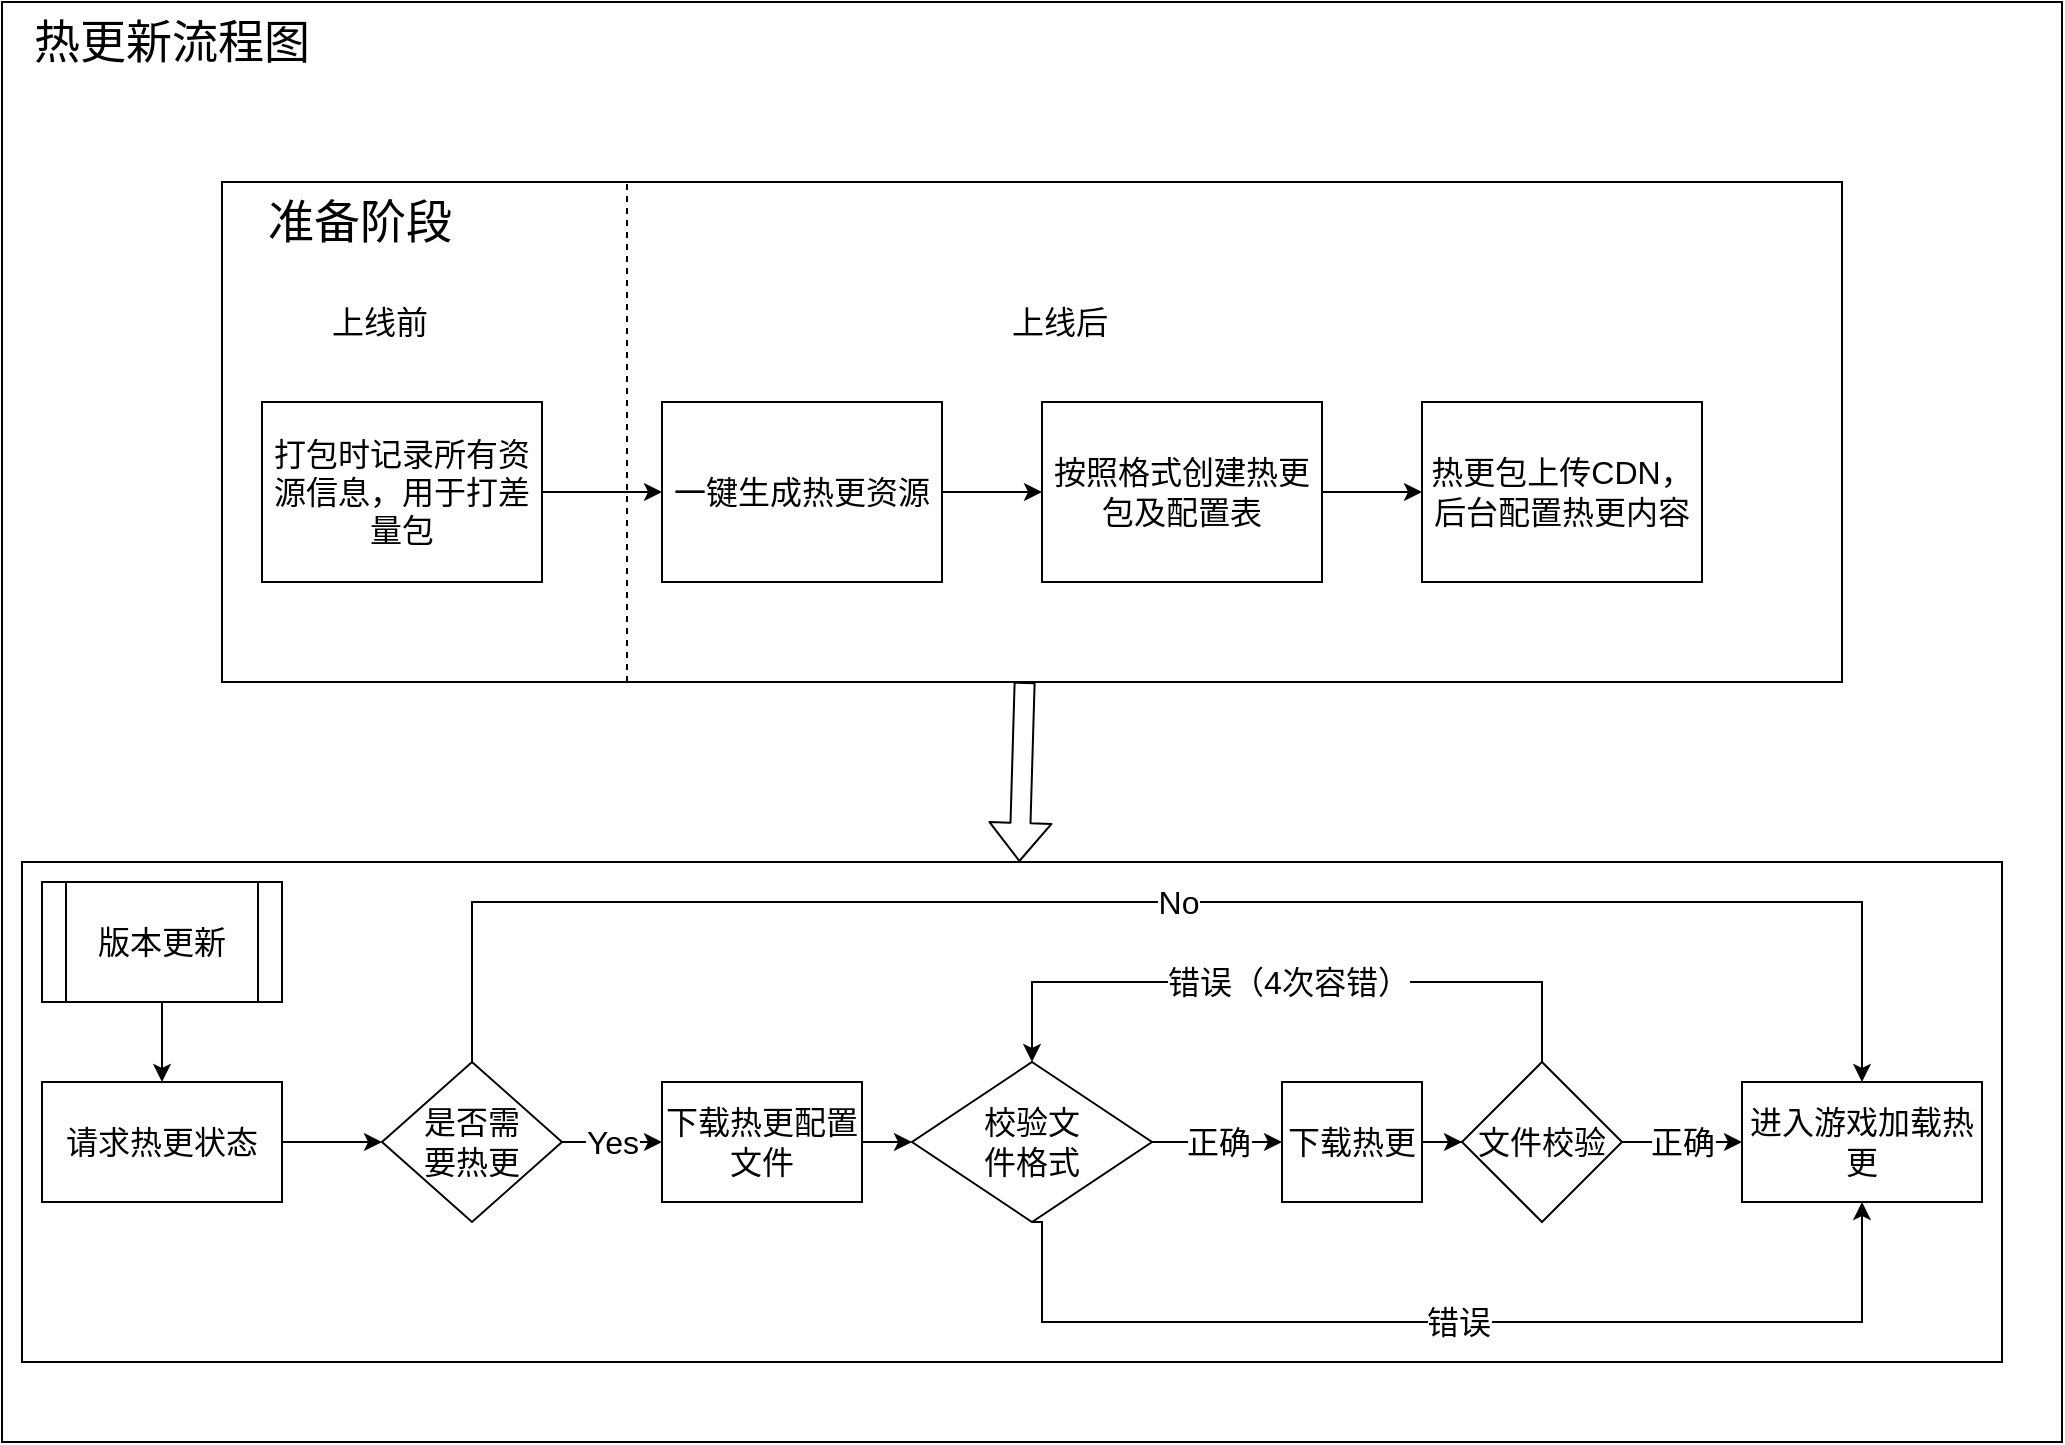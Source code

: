 <mxfile version="15.0.6" type="github">
  <diagram id="C5RBs43oDa-KdzZeNtuy" name="Page-1">
    <mxGraphModel dx="1553" dy="867" grid="1" gridSize="10" guides="1" tooltips="1" connect="1" arrows="1" fold="1" page="1" pageScale="1" pageWidth="827" pageHeight="1169" math="0" shadow="0">
      <root>
        <mxCell id="WIyWlLk6GJQsqaUBKTNV-0" />
        <mxCell id="WIyWlLk6GJQsqaUBKTNV-1" parent="WIyWlLk6GJQsqaUBKTNV-0" />
        <mxCell id="t180DBVzjy8rtIEC0tDh-15" value="" style="rounded=0;whiteSpace=wrap;html=1;fontSize=16;" vertex="1" parent="WIyWlLk6GJQsqaUBKTNV-1">
          <mxGeometry x="60" y="40" width="1030" height="720" as="geometry" />
        </mxCell>
        <mxCell id="t180DBVzjy8rtIEC0tDh-0" value="" style="rounded=0;whiteSpace=wrap;html=1;" vertex="1" parent="WIyWlLk6GJQsqaUBKTNV-1">
          <mxGeometry x="170" y="130" width="810" height="250" as="geometry" />
        </mxCell>
        <mxCell id="t180DBVzjy8rtIEC0tDh-1" value="" style="rounded=0;whiteSpace=wrap;html=1;" vertex="1" parent="WIyWlLk6GJQsqaUBKTNV-1">
          <mxGeometry x="70" y="470" width="990" height="250" as="geometry" />
        </mxCell>
        <mxCell id="t180DBVzjy8rtIEC0tDh-3" value="" style="endArrow=none;dashed=1;html=1;fontSize=23;exitX=0.25;exitY=1;exitDx=0;exitDy=0;entryX=0.25;entryY=0;entryDx=0;entryDy=0;" edge="1" parent="WIyWlLk6GJQsqaUBKTNV-1" source="t180DBVzjy8rtIEC0tDh-0" target="t180DBVzjy8rtIEC0tDh-0">
          <mxGeometry width="50" height="50" relative="1" as="geometry">
            <mxPoint x="310" y="220" as="sourcePoint" />
            <mxPoint x="360" y="170" as="targetPoint" />
          </mxGeometry>
        </mxCell>
        <mxCell id="t180DBVzjy8rtIEC0tDh-5" value="上线前" style="text;html=1;strokeColor=none;fillColor=none;align=center;verticalAlign=middle;whiteSpace=wrap;rounded=0;fontSize=16;" vertex="1" parent="WIyWlLk6GJQsqaUBKTNV-1">
          <mxGeometry x="179" y="180" width="140" height="40" as="geometry" />
        </mxCell>
        <mxCell id="t180DBVzjy8rtIEC0tDh-6" value="上线后" style="text;html=1;strokeColor=none;fillColor=none;align=center;verticalAlign=middle;whiteSpace=wrap;rounded=0;fontSize=16;" vertex="1" parent="WIyWlLk6GJQsqaUBKTNV-1">
          <mxGeometry x="519" y="180" width="140" height="40" as="geometry" />
        </mxCell>
        <mxCell id="t180DBVzjy8rtIEC0tDh-10" style="edgeStyle=orthogonalEdgeStyle;rounded=0;orthogonalLoop=1;jettySize=auto;html=1;fontSize=16;" edge="1" parent="WIyWlLk6GJQsqaUBKTNV-1" source="t180DBVzjy8rtIEC0tDh-7" target="t180DBVzjy8rtIEC0tDh-8">
          <mxGeometry relative="1" as="geometry" />
        </mxCell>
        <mxCell id="t180DBVzjy8rtIEC0tDh-7" value="打包时记录所有资源信息，用于打差量包" style="rounded=0;whiteSpace=wrap;html=1;fontSize=16;" vertex="1" parent="WIyWlLk6GJQsqaUBKTNV-1">
          <mxGeometry x="190" y="240" width="140" height="90" as="geometry" />
        </mxCell>
        <mxCell id="t180DBVzjy8rtIEC0tDh-12" style="edgeStyle=orthogonalEdgeStyle;rounded=0;orthogonalLoop=1;jettySize=auto;html=1;fontSize=16;" edge="1" parent="WIyWlLk6GJQsqaUBKTNV-1" source="t180DBVzjy8rtIEC0tDh-8" target="t180DBVzjy8rtIEC0tDh-11">
          <mxGeometry relative="1" as="geometry" />
        </mxCell>
        <mxCell id="t180DBVzjy8rtIEC0tDh-8" value="一键生成热更资源" style="rounded=0;whiteSpace=wrap;html=1;fontSize=16;" vertex="1" parent="WIyWlLk6GJQsqaUBKTNV-1">
          <mxGeometry x="390" y="240" width="140" height="90" as="geometry" />
        </mxCell>
        <mxCell id="t180DBVzjy8rtIEC0tDh-14" style="edgeStyle=orthogonalEdgeStyle;rounded=0;orthogonalLoop=1;jettySize=auto;html=1;fontSize=16;" edge="1" parent="WIyWlLk6GJQsqaUBKTNV-1" source="t180DBVzjy8rtIEC0tDh-11" target="t180DBVzjy8rtIEC0tDh-13">
          <mxGeometry relative="1" as="geometry" />
        </mxCell>
        <mxCell id="t180DBVzjy8rtIEC0tDh-11" value="按照格式创建热更包及配置表" style="rounded=0;whiteSpace=wrap;html=1;fontSize=16;" vertex="1" parent="WIyWlLk6GJQsqaUBKTNV-1">
          <mxGeometry x="580" y="240" width="140" height="90" as="geometry" />
        </mxCell>
        <mxCell id="t180DBVzjy8rtIEC0tDh-13" value="热更包上传CDN，后台配置热更内容" style="rounded=0;whiteSpace=wrap;html=1;fontSize=16;" vertex="1" parent="WIyWlLk6GJQsqaUBKTNV-1">
          <mxGeometry x="770" y="240" width="140" height="90" as="geometry" />
        </mxCell>
        <mxCell id="t180DBVzjy8rtIEC0tDh-16" value="热更新流程图" style="text;html=1;strokeColor=none;fillColor=none;align=center;verticalAlign=middle;whiteSpace=wrap;rounded=0;fontSize=23;" vertex="1" parent="WIyWlLk6GJQsqaUBKTNV-1">
          <mxGeometry x="60" y="40" width="170" height="40" as="geometry" />
        </mxCell>
        <mxCell id="t180DBVzjy8rtIEC0tDh-19" value="" style="shape=flexArrow;endArrow=classic;html=1;fontSize=16;" edge="1" parent="WIyWlLk6GJQsqaUBKTNV-1" source="t180DBVzjy8rtIEC0tDh-0" target="t180DBVzjy8rtIEC0tDh-1">
          <mxGeometry width="50" height="50" relative="1" as="geometry">
            <mxPoint x="500" y="450" as="sourcePoint" />
            <mxPoint x="550" y="400" as="targetPoint" />
          </mxGeometry>
        </mxCell>
        <mxCell id="t180DBVzjy8rtIEC0tDh-23" value="" style="edgeStyle=orthogonalEdgeStyle;rounded=0;orthogonalLoop=1;jettySize=auto;html=1;fontSize=16;" edge="1" parent="WIyWlLk6GJQsqaUBKTNV-1" source="t180DBVzjy8rtIEC0tDh-21" target="t180DBVzjy8rtIEC0tDh-22">
          <mxGeometry relative="1" as="geometry" />
        </mxCell>
        <mxCell id="t180DBVzjy8rtIEC0tDh-21" value="版本更新" style="shape=process;whiteSpace=wrap;html=1;backgroundOutline=1;fontSize=16;" vertex="1" parent="WIyWlLk6GJQsqaUBKTNV-1">
          <mxGeometry x="80" y="480" width="120" height="60" as="geometry" />
        </mxCell>
        <mxCell id="t180DBVzjy8rtIEC0tDh-25" value="" style="edgeStyle=orthogonalEdgeStyle;rounded=0;orthogonalLoop=1;jettySize=auto;html=1;fontSize=16;" edge="1" parent="WIyWlLk6GJQsqaUBKTNV-1" source="t180DBVzjy8rtIEC0tDh-22" target="t180DBVzjy8rtIEC0tDh-24">
          <mxGeometry relative="1" as="geometry" />
        </mxCell>
        <mxCell id="t180DBVzjy8rtIEC0tDh-22" value="请求热更状态" style="whiteSpace=wrap;html=1;fontSize=16;" vertex="1" parent="WIyWlLk6GJQsqaUBKTNV-1">
          <mxGeometry x="80" y="580" width="120" height="60" as="geometry" />
        </mxCell>
        <mxCell id="t180DBVzjy8rtIEC0tDh-27" value="No" style="edgeStyle=orthogonalEdgeStyle;rounded=0;orthogonalLoop=1;jettySize=auto;html=1;fontSize=16;" edge="1" parent="WIyWlLk6GJQsqaUBKTNV-1" source="t180DBVzjy8rtIEC0tDh-24" target="t180DBVzjy8rtIEC0tDh-26">
          <mxGeometry relative="1" as="geometry">
            <Array as="points">
              <mxPoint x="295" y="490" />
              <mxPoint x="990" y="490" />
            </Array>
          </mxGeometry>
        </mxCell>
        <mxCell id="t180DBVzjy8rtIEC0tDh-29" value="Yes" style="edgeStyle=orthogonalEdgeStyle;rounded=0;orthogonalLoop=1;jettySize=auto;html=1;fontSize=16;" edge="1" parent="WIyWlLk6GJQsqaUBKTNV-1" source="t180DBVzjy8rtIEC0tDh-24" target="t180DBVzjy8rtIEC0tDh-28">
          <mxGeometry relative="1" as="geometry" />
        </mxCell>
        <mxCell id="t180DBVzjy8rtIEC0tDh-24" value="是否需&lt;br&gt;要热更" style="rhombus;whiteSpace=wrap;html=1;fontSize=16;" vertex="1" parent="WIyWlLk6GJQsqaUBKTNV-1">
          <mxGeometry x="250" y="570" width="90" height="80" as="geometry" />
        </mxCell>
        <mxCell id="t180DBVzjy8rtIEC0tDh-26" value="进入游戏加载热更" style="rounded=0;whiteSpace=wrap;html=1;fontSize=16;" vertex="1" parent="WIyWlLk6GJQsqaUBKTNV-1">
          <mxGeometry x="930" y="580" width="120" height="60" as="geometry" />
        </mxCell>
        <mxCell id="t180DBVzjy8rtIEC0tDh-34" value="" style="edgeStyle=orthogonalEdgeStyle;rounded=0;orthogonalLoop=1;jettySize=auto;html=1;fontSize=16;" edge="1" parent="WIyWlLk6GJQsqaUBKTNV-1" source="t180DBVzjy8rtIEC0tDh-28" target="t180DBVzjy8rtIEC0tDh-33">
          <mxGeometry relative="1" as="geometry" />
        </mxCell>
        <mxCell id="t180DBVzjy8rtIEC0tDh-28" value="下载热更配置文件" style="whiteSpace=wrap;html=1;fontSize=16;" vertex="1" parent="WIyWlLk6GJQsqaUBKTNV-1">
          <mxGeometry x="390" y="580" width="100" height="60" as="geometry" />
        </mxCell>
        <mxCell id="t180DBVzjy8rtIEC0tDh-35" value="错误" style="edgeStyle=orthogonalEdgeStyle;rounded=0;orthogonalLoop=1;jettySize=auto;html=1;fontSize=16;entryX=0.5;entryY=1;entryDx=0;entryDy=0;exitX=0.5;exitY=1;exitDx=0;exitDy=0;" edge="1" parent="WIyWlLk6GJQsqaUBKTNV-1" source="t180DBVzjy8rtIEC0tDh-33" target="t180DBVzjy8rtIEC0tDh-26">
          <mxGeometry relative="1" as="geometry">
            <Array as="points">
              <mxPoint x="580" y="700" />
              <mxPoint x="990" y="700" />
            </Array>
          </mxGeometry>
        </mxCell>
        <mxCell id="t180DBVzjy8rtIEC0tDh-37" value="正确" style="edgeStyle=orthogonalEdgeStyle;rounded=0;orthogonalLoop=1;jettySize=auto;html=1;fontSize=16;" edge="1" parent="WIyWlLk6GJQsqaUBKTNV-1" source="t180DBVzjy8rtIEC0tDh-33" target="t180DBVzjy8rtIEC0tDh-36">
          <mxGeometry relative="1" as="geometry" />
        </mxCell>
        <mxCell id="t180DBVzjy8rtIEC0tDh-33" value="校验文&lt;br&gt;件格式" style="rhombus;whiteSpace=wrap;html=1;fontSize=16;" vertex="1" parent="WIyWlLk6GJQsqaUBKTNV-1">
          <mxGeometry x="515" y="570" width="120" height="80" as="geometry" />
        </mxCell>
        <mxCell id="t180DBVzjy8rtIEC0tDh-39" value="" style="edgeStyle=orthogonalEdgeStyle;rounded=0;orthogonalLoop=1;jettySize=auto;html=1;fontSize=16;" edge="1" parent="WIyWlLk6GJQsqaUBKTNV-1" source="t180DBVzjy8rtIEC0tDh-36" target="t180DBVzjy8rtIEC0tDh-38">
          <mxGeometry relative="1" as="geometry" />
        </mxCell>
        <mxCell id="t180DBVzjy8rtIEC0tDh-36" value="下载热更" style="whiteSpace=wrap;html=1;fontSize=16;" vertex="1" parent="WIyWlLk6GJQsqaUBKTNV-1">
          <mxGeometry x="700" y="580" width="70" height="60" as="geometry" />
        </mxCell>
        <mxCell id="t180DBVzjy8rtIEC0tDh-40" value="正确" style="edgeStyle=orthogonalEdgeStyle;rounded=0;orthogonalLoop=1;jettySize=auto;html=1;fontSize=16;" edge="1" parent="WIyWlLk6GJQsqaUBKTNV-1" source="t180DBVzjy8rtIEC0tDh-38" target="t180DBVzjy8rtIEC0tDh-26">
          <mxGeometry relative="1" as="geometry" />
        </mxCell>
        <mxCell id="t180DBVzjy8rtIEC0tDh-55" value="错误（4次容错）" style="edgeStyle=orthogonalEdgeStyle;rounded=0;orthogonalLoop=1;jettySize=auto;html=1;fontSize=16;" edge="1" parent="WIyWlLk6GJQsqaUBKTNV-1" source="t180DBVzjy8rtIEC0tDh-38" target="t180DBVzjy8rtIEC0tDh-33">
          <mxGeometry relative="1" as="geometry">
            <Array as="points">
              <mxPoint x="830" y="530" />
              <mxPoint x="575" y="530" />
            </Array>
          </mxGeometry>
        </mxCell>
        <mxCell id="t180DBVzjy8rtIEC0tDh-38" value="文件校验" style="rhombus;whiteSpace=wrap;html=1;fontSize=16;" vertex="1" parent="WIyWlLk6GJQsqaUBKTNV-1">
          <mxGeometry x="790" y="570" width="80" height="80" as="geometry" />
        </mxCell>
        <mxCell id="t180DBVzjy8rtIEC0tDh-54" value="准备阶段" style="text;html=1;strokeColor=none;fillColor=none;align=center;verticalAlign=middle;whiteSpace=wrap;rounded=0;fontSize=23;" vertex="1" parent="WIyWlLk6GJQsqaUBKTNV-1">
          <mxGeometry x="169" y="130" width="140" height="40" as="geometry" />
        </mxCell>
      </root>
    </mxGraphModel>
  </diagram>
</mxfile>
